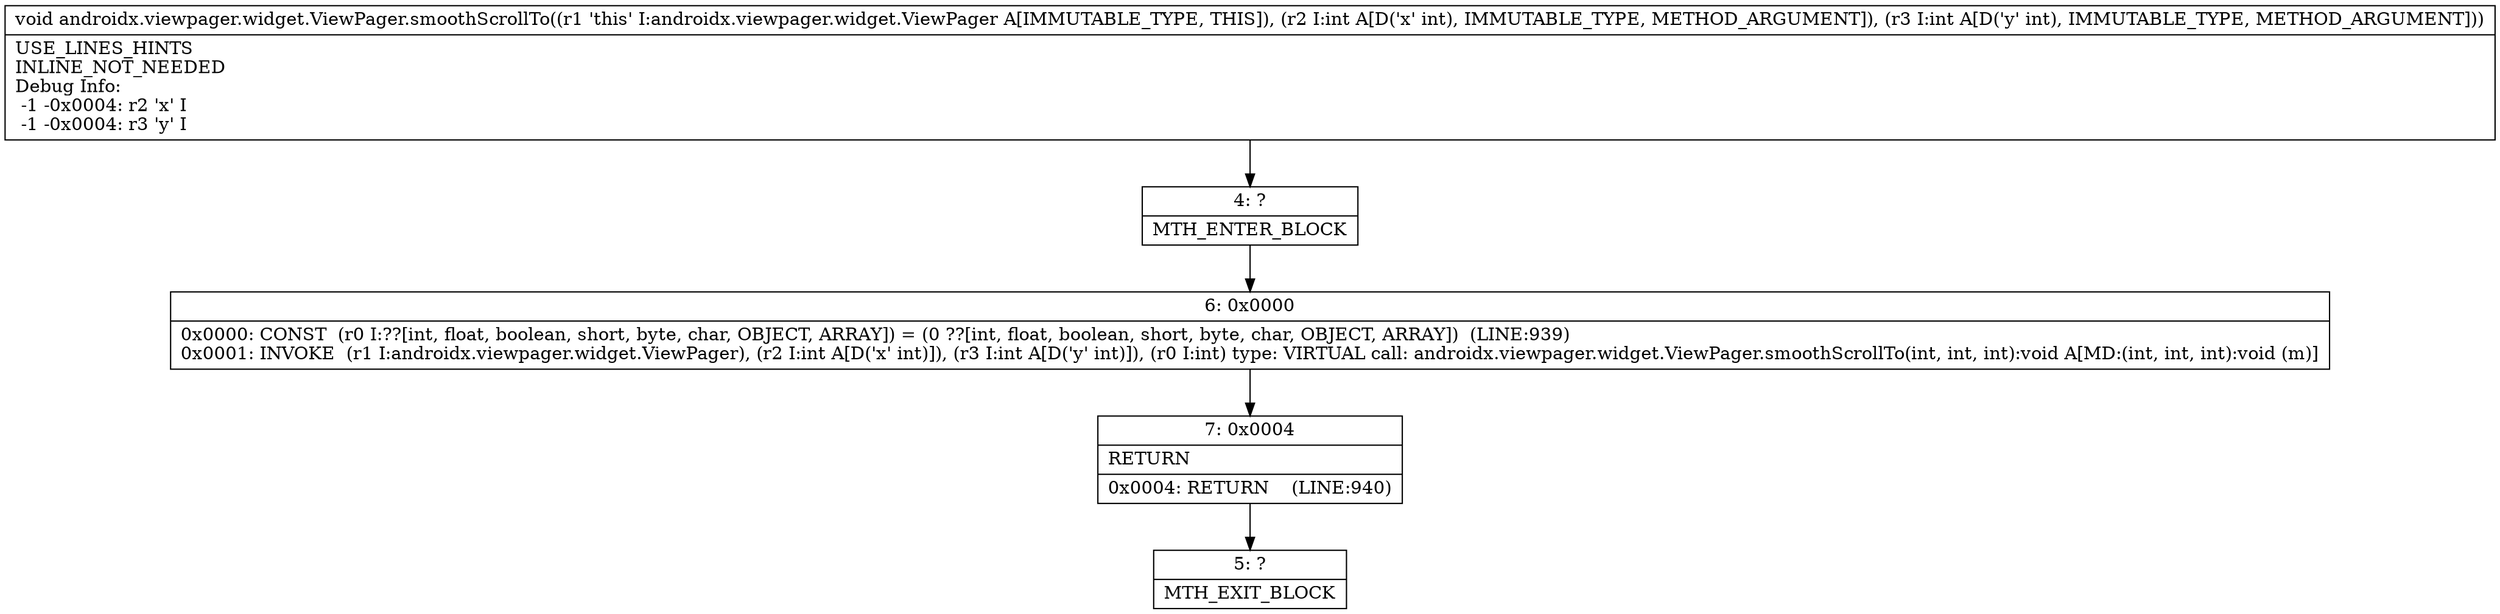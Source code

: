 digraph "CFG forandroidx.viewpager.widget.ViewPager.smoothScrollTo(II)V" {
Node_4 [shape=record,label="{4\:\ ?|MTH_ENTER_BLOCK\l}"];
Node_6 [shape=record,label="{6\:\ 0x0000|0x0000: CONST  (r0 I:??[int, float, boolean, short, byte, char, OBJECT, ARRAY]) = (0 ??[int, float, boolean, short, byte, char, OBJECT, ARRAY])  (LINE:939)\l0x0001: INVOKE  (r1 I:androidx.viewpager.widget.ViewPager), (r2 I:int A[D('x' int)]), (r3 I:int A[D('y' int)]), (r0 I:int) type: VIRTUAL call: androidx.viewpager.widget.ViewPager.smoothScrollTo(int, int, int):void A[MD:(int, int, int):void (m)]\l}"];
Node_7 [shape=record,label="{7\:\ 0x0004|RETURN\l|0x0004: RETURN    (LINE:940)\l}"];
Node_5 [shape=record,label="{5\:\ ?|MTH_EXIT_BLOCK\l}"];
MethodNode[shape=record,label="{void androidx.viewpager.widget.ViewPager.smoothScrollTo((r1 'this' I:androidx.viewpager.widget.ViewPager A[IMMUTABLE_TYPE, THIS]), (r2 I:int A[D('x' int), IMMUTABLE_TYPE, METHOD_ARGUMENT]), (r3 I:int A[D('y' int), IMMUTABLE_TYPE, METHOD_ARGUMENT]))  | USE_LINES_HINTS\lINLINE_NOT_NEEDED\lDebug Info:\l  \-1 \-0x0004: r2 'x' I\l  \-1 \-0x0004: r3 'y' I\l}"];
MethodNode -> Node_4;Node_4 -> Node_6;
Node_6 -> Node_7;
Node_7 -> Node_5;
}


